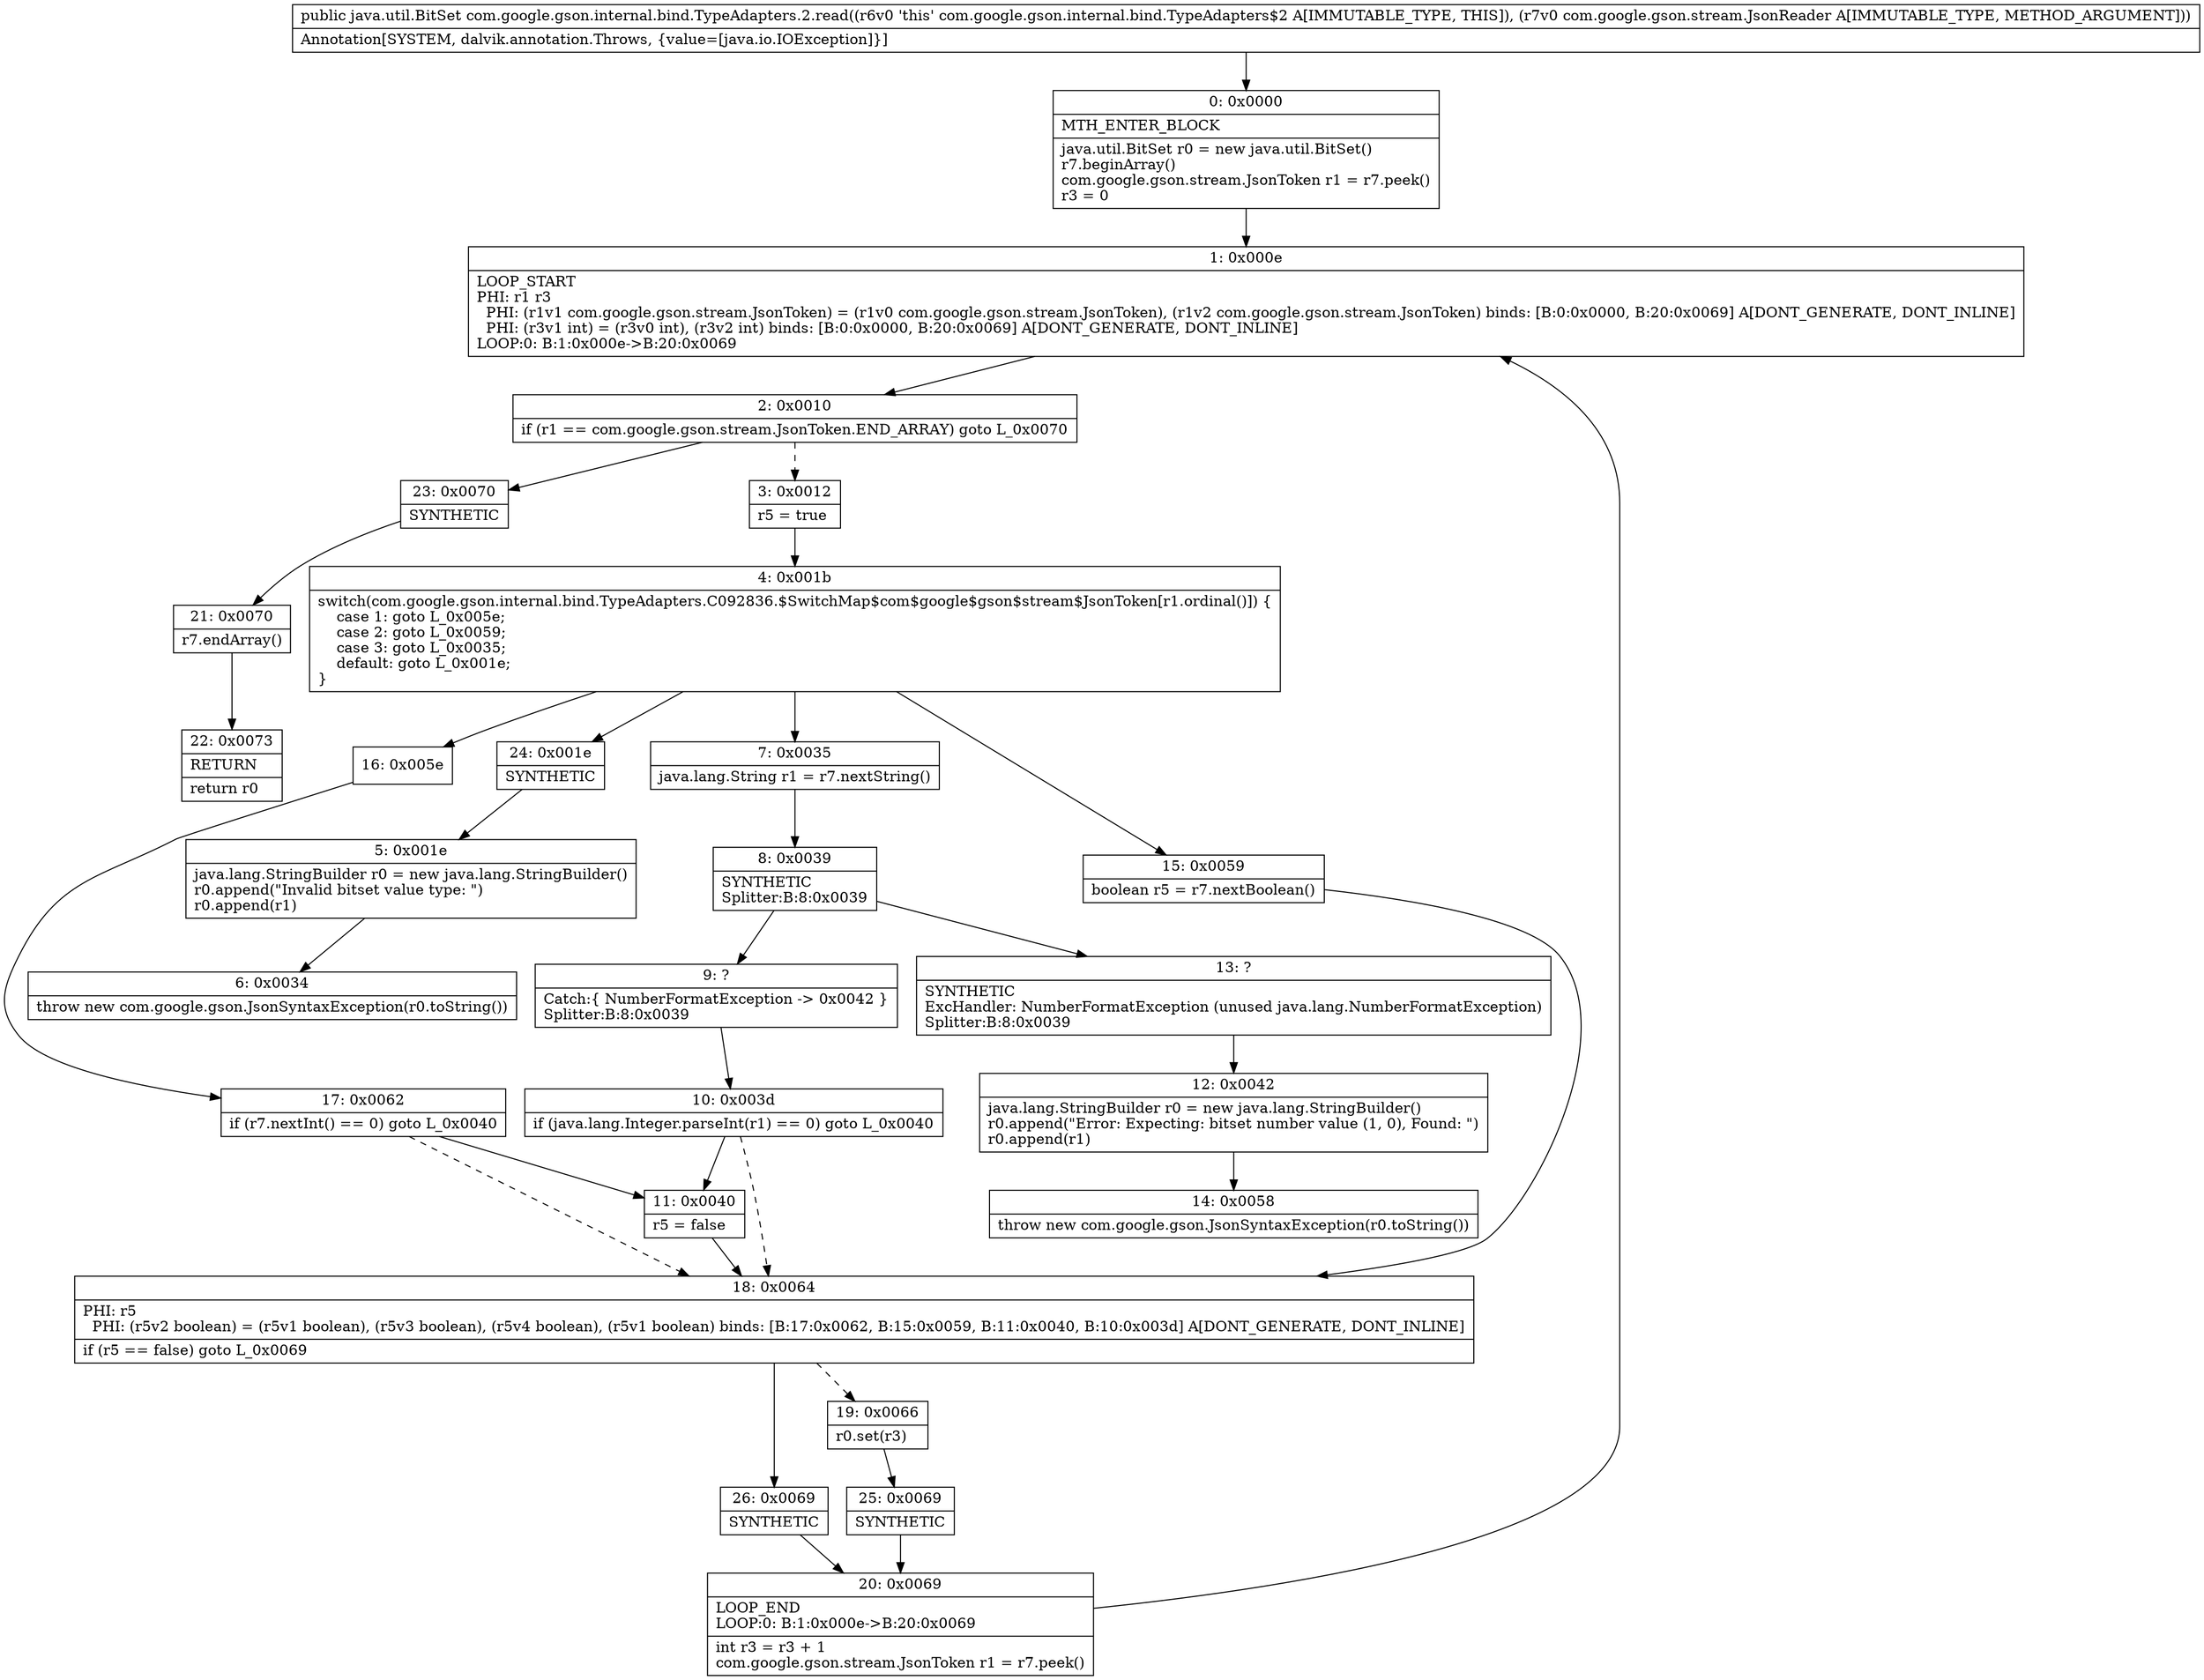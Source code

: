 digraph "CFG forcom.google.gson.internal.bind.TypeAdapters.2.read(Lcom\/google\/gson\/stream\/JsonReader;)Ljava\/util\/BitSet;" {
Node_0 [shape=record,label="{0\:\ 0x0000|MTH_ENTER_BLOCK\l|java.util.BitSet r0 = new java.util.BitSet()\lr7.beginArray()\lcom.google.gson.stream.JsonToken r1 = r7.peek()\lr3 = 0\l}"];
Node_1 [shape=record,label="{1\:\ 0x000e|LOOP_START\lPHI: r1 r3 \l  PHI: (r1v1 com.google.gson.stream.JsonToken) = (r1v0 com.google.gson.stream.JsonToken), (r1v2 com.google.gson.stream.JsonToken) binds: [B:0:0x0000, B:20:0x0069] A[DONT_GENERATE, DONT_INLINE]\l  PHI: (r3v1 int) = (r3v0 int), (r3v2 int) binds: [B:0:0x0000, B:20:0x0069] A[DONT_GENERATE, DONT_INLINE]\lLOOP:0: B:1:0x000e\-\>B:20:0x0069\l}"];
Node_2 [shape=record,label="{2\:\ 0x0010|if (r1 == com.google.gson.stream.JsonToken.END_ARRAY) goto L_0x0070\l}"];
Node_3 [shape=record,label="{3\:\ 0x0012|r5 = true\l}"];
Node_4 [shape=record,label="{4\:\ 0x001b|switch(com.google.gson.internal.bind.TypeAdapters.C092836.$SwitchMap$com$google$gson$stream$JsonToken[r1.ordinal()]) \{\l    case 1: goto L_0x005e;\l    case 2: goto L_0x0059;\l    case 3: goto L_0x0035;\l    default: goto L_0x001e;\l\}\l}"];
Node_5 [shape=record,label="{5\:\ 0x001e|java.lang.StringBuilder r0 = new java.lang.StringBuilder()\lr0.append(\"Invalid bitset value type: \")\lr0.append(r1)\l}"];
Node_6 [shape=record,label="{6\:\ 0x0034|throw new com.google.gson.JsonSyntaxException(r0.toString())\l}"];
Node_7 [shape=record,label="{7\:\ 0x0035|java.lang.String r1 = r7.nextString()\l}"];
Node_8 [shape=record,label="{8\:\ 0x0039|SYNTHETIC\lSplitter:B:8:0x0039\l}"];
Node_9 [shape=record,label="{9\:\ ?|Catch:\{ NumberFormatException \-\> 0x0042 \}\lSplitter:B:8:0x0039\l}"];
Node_10 [shape=record,label="{10\:\ 0x003d|if (java.lang.Integer.parseInt(r1) == 0) goto L_0x0040\l}"];
Node_11 [shape=record,label="{11\:\ 0x0040|r5 = false\l}"];
Node_12 [shape=record,label="{12\:\ 0x0042|java.lang.StringBuilder r0 = new java.lang.StringBuilder()\lr0.append(\"Error: Expecting: bitset number value (1, 0), Found: \")\lr0.append(r1)\l}"];
Node_13 [shape=record,label="{13\:\ ?|SYNTHETIC\lExcHandler: NumberFormatException (unused java.lang.NumberFormatException)\lSplitter:B:8:0x0039\l}"];
Node_14 [shape=record,label="{14\:\ 0x0058|throw new com.google.gson.JsonSyntaxException(r0.toString())\l}"];
Node_15 [shape=record,label="{15\:\ 0x0059|boolean r5 = r7.nextBoolean()\l}"];
Node_16 [shape=record,label="{16\:\ 0x005e}"];
Node_17 [shape=record,label="{17\:\ 0x0062|if (r7.nextInt() == 0) goto L_0x0040\l}"];
Node_18 [shape=record,label="{18\:\ 0x0064|PHI: r5 \l  PHI: (r5v2 boolean) = (r5v1 boolean), (r5v3 boolean), (r5v4 boolean), (r5v1 boolean) binds: [B:17:0x0062, B:15:0x0059, B:11:0x0040, B:10:0x003d] A[DONT_GENERATE, DONT_INLINE]\l|if (r5 == false) goto L_0x0069\l}"];
Node_19 [shape=record,label="{19\:\ 0x0066|r0.set(r3)\l}"];
Node_20 [shape=record,label="{20\:\ 0x0069|LOOP_END\lLOOP:0: B:1:0x000e\-\>B:20:0x0069\l|int r3 = r3 + 1\lcom.google.gson.stream.JsonToken r1 = r7.peek()\l}"];
Node_21 [shape=record,label="{21\:\ 0x0070|r7.endArray()\l}"];
Node_22 [shape=record,label="{22\:\ 0x0073|RETURN\l|return r0\l}"];
Node_23 [shape=record,label="{23\:\ 0x0070|SYNTHETIC\l}"];
Node_24 [shape=record,label="{24\:\ 0x001e|SYNTHETIC\l}"];
Node_25 [shape=record,label="{25\:\ 0x0069|SYNTHETIC\l}"];
Node_26 [shape=record,label="{26\:\ 0x0069|SYNTHETIC\l}"];
MethodNode[shape=record,label="{public java.util.BitSet com.google.gson.internal.bind.TypeAdapters.2.read((r6v0 'this' com.google.gson.internal.bind.TypeAdapters$2 A[IMMUTABLE_TYPE, THIS]), (r7v0 com.google.gson.stream.JsonReader A[IMMUTABLE_TYPE, METHOD_ARGUMENT]))  | Annotation[SYSTEM, dalvik.annotation.Throws, \{value=[java.io.IOException]\}]\l}"];
MethodNode -> Node_0;
Node_0 -> Node_1;
Node_1 -> Node_2;
Node_2 -> Node_3[style=dashed];
Node_2 -> Node_23;
Node_3 -> Node_4;
Node_4 -> Node_7;
Node_4 -> Node_15;
Node_4 -> Node_16;
Node_4 -> Node_24;
Node_5 -> Node_6;
Node_7 -> Node_8;
Node_8 -> Node_9;
Node_8 -> Node_13;
Node_9 -> Node_10;
Node_10 -> Node_11;
Node_10 -> Node_18[style=dashed];
Node_11 -> Node_18;
Node_12 -> Node_14;
Node_13 -> Node_12;
Node_15 -> Node_18;
Node_16 -> Node_17;
Node_17 -> Node_11;
Node_17 -> Node_18[style=dashed];
Node_18 -> Node_19[style=dashed];
Node_18 -> Node_26;
Node_19 -> Node_25;
Node_20 -> Node_1;
Node_21 -> Node_22;
Node_23 -> Node_21;
Node_24 -> Node_5;
Node_25 -> Node_20;
Node_26 -> Node_20;
}

